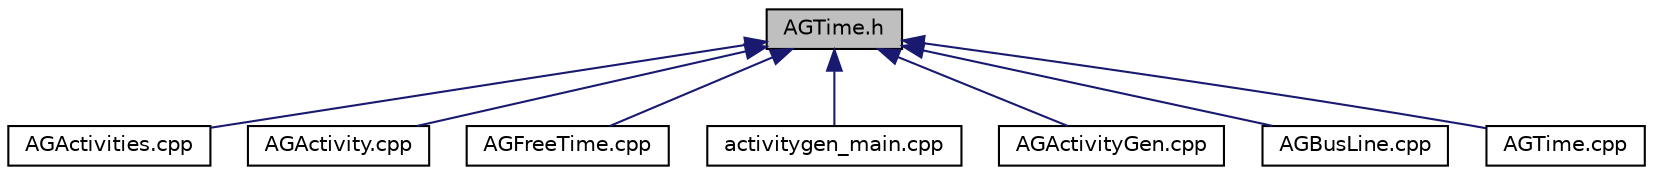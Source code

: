 digraph "AGTime.h"
{
  edge [fontname="Helvetica",fontsize="10",labelfontname="Helvetica",labelfontsize="10"];
  node [fontname="Helvetica",fontsize="10",shape=record];
  Node3 [label="AGTime.h",height=0.2,width=0.4,color="black", fillcolor="grey75", style="filled", fontcolor="black"];
  Node3 -> Node4 [dir="back",color="midnightblue",fontsize="10",style="solid",fontname="Helvetica"];
  Node4 [label="AGActivities.cpp",height=0.2,width=0.4,color="black", fillcolor="white", style="filled",URL="$dd/dd3/_a_g_activities_8cpp.html"];
  Node3 -> Node5 [dir="back",color="midnightblue",fontsize="10",style="solid",fontname="Helvetica"];
  Node5 [label="AGActivity.cpp",height=0.2,width=0.4,color="black", fillcolor="white", style="filled",URL="$d8/d68/_a_g_activity_8cpp.html"];
  Node3 -> Node6 [dir="back",color="midnightblue",fontsize="10",style="solid",fontname="Helvetica"];
  Node6 [label="AGFreeTime.cpp",height=0.2,width=0.4,color="black", fillcolor="white", style="filled",URL="$df/dc5/_a_g_free_time_8cpp.html"];
  Node3 -> Node7 [dir="back",color="midnightblue",fontsize="10",style="solid",fontname="Helvetica"];
  Node7 [label="activitygen_main.cpp",height=0.2,width=0.4,color="black", fillcolor="white", style="filled",URL="$d7/dae/activitygen__main_8cpp.html"];
  Node3 -> Node8 [dir="back",color="midnightblue",fontsize="10",style="solid",fontname="Helvetica"];
  Node8 [label="AGActivityGen.cpp",height=0.2,width=0.4,color="black", fillcolor="white", style="filled",URL="$d4/de2/_a_g_activity_gen_8cpp.html"];
  Node3 -> Node9 [dir="back",color="midnightblue",fontsize="10",style="solid",fontname="Helvetica"];
  Node9 [label="AGBusLine.cpp",height=0.2,width=0.4,color="black", fillcolor="white", style="filled",URL="$dc/d83/_a_g_bus_line_8cpp.html"];
  Node3 -> Node10 [dir="back",color="midnightblue",fontsize="10",style="solid",fontname="Helvetica"];
  Node10 [label="AGTime.cpp",height=0.2,width=0.4,color="black", fillcolor="white", style="filled",URL="$d7/d58/_a_g_time_8cpp.html"];
}
